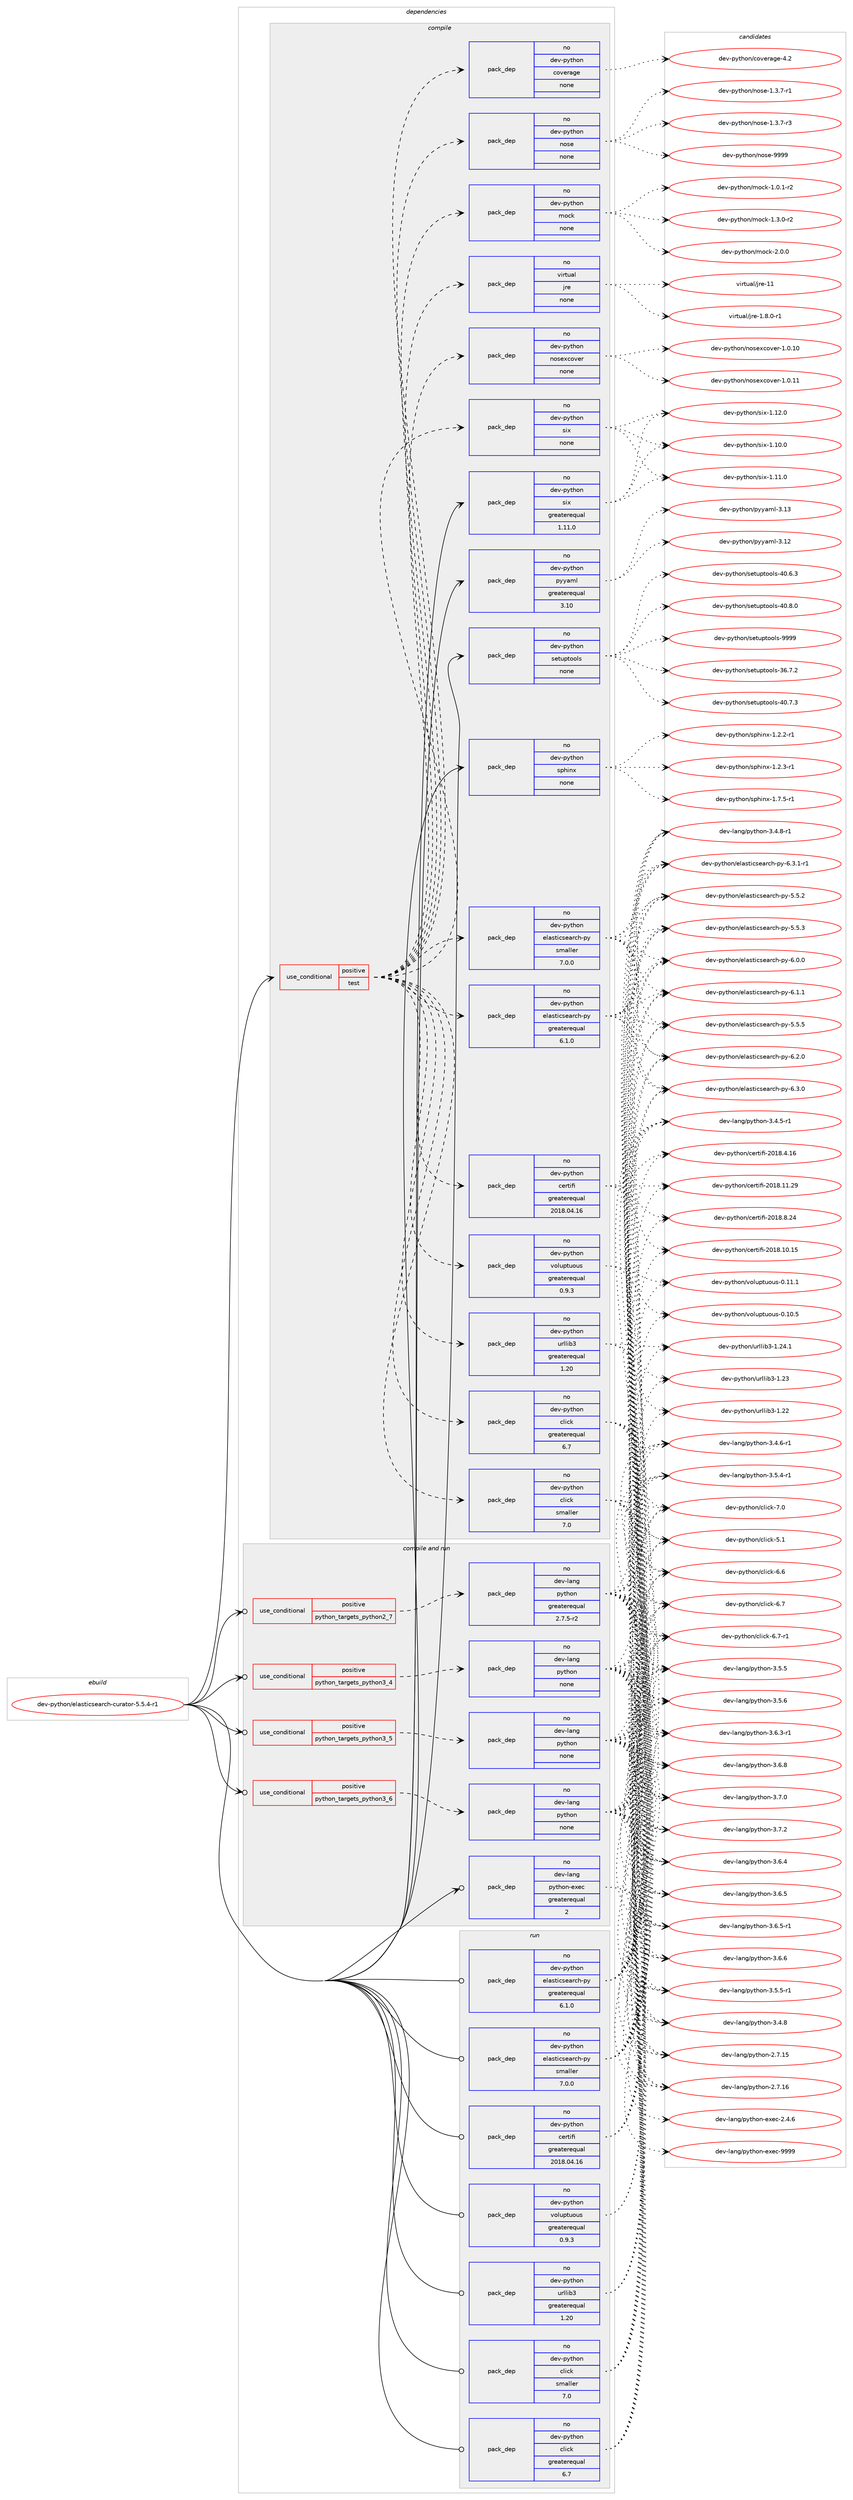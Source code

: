 digraph prolog {

# *************
# Graph options
# *************

newrank=true;
concentrate=true;
compound=true;
graph [rankdir=LR,fontname=Helvetica,fontsize=10,ranksep=1.5];#, ranksep=2.5, nodesep=0.2];
edge  [arrowhead=vee];
node  [fontname=Helvetica,fontsize=10];

# **********
# The ebuild
# **********

subgraph cluster_leftcol {
color=gray;
rank=same;
label=<<i>ebuild</i>>;
id [label="dev-python/elasticsearch-curator-5.5.4-r1", color=red, width=4, href="../dev-python/elasticsearch-curator-5.5.4-r1.svg"];
}

# ****************
# The dependencies
# ****************

subgraph cluster_midcol {
color=gray;
label=<<i>dependencies</i>>;
subgraph cluster_compile {
fillcolor="#eeeeee";
style=filled;
label=<<i>compile</i>>;
subgraph cond373800 {
dependency1407555 [label=<<TABLE BORDER="0" CELLBORDER="1" CELLSPACING="0" CELLPADDING="4"><TR><TD ROWSPAN="3" CELLPADDING="10">use_conditional</TD></TR><TR><TD>positive</TD></TR><TR><TD>test</TD></TR></TABLE>>, shape=none, color=red];
subgraph pack1010497 {
dependency1407556 [label=<<TABLE BORDER="0" CELLBORDER="1" CELLSPACING="0" CELLPADDING="4" WIDTH="220"><TR><TD ROWSPAN="6" CELLPADDING="30">pack_dep</TD></TR><TR><TD WIDTH="110">no</TD></TR><TR><TD>dev-python</TD></TR><TR><TD>elasticsearch-py</TD></TR><TR><TD>greaterequal</TD></TR><TR><TD>6.1.0</TD></TR></TABLE>>, shape=none, color=blue];
}
dependency1407555:e -> dependency1407556:w [weight=20,style="dashed",arrowhead="vee"];
subgraph pack1010498 {
dependency1407557 [label=<<TABLE BORDER="0" CELLBORDER="1" CELLSPACING="0" CELLPADDING="4" WIDTH="220"><TR><TD ROWSPAN="6" CELLPADDING="30">pack_dep</TD></TR><TR><TD WIDTH="110">no</TD></TR><TR><TD>dev-python</TD></TR><TR><TD>elasticsearch-py</TD></TR><TR><TD>smaller</TD></TR><TR><TD>7.0.0</TD></TR></TABLE>>, shape=none, color=blue];
}
dependency1407555:e -> dependency1407557:w [weight=20,style="dashed",arrowhead="vee"];
subgraph pack1010499 {
dependency1407558 [label=<<TABLE BORDER="0" CELLBORDER="1" CELLSPACING="0" CELLPADDING="4" WIDTH="220"><TR><TD ROWSPAN="6" CELLPADDING="30">pack_dep</TD></TR><TR><TD WIDTH="110">no</TD></TR><TR><TD>dev-python</TD></TR><TR><TD>click</TD></TR><TR><TD>greaterequal</TD></TR><TR><TD>6.7</TD></TR></TABLE>>, shape=none, color=blue];
}
dependency1407555:e -> dependency1407558:w [weight=20,style="dashed",arrowhead="vee"];
subgraph pack1010500 {
dependency1407559 [label=<<TABLE BORDER="0" CELLBORDER="1" CELLSPACING="0" CELLPADDING="4" WIDTH="220"><TR><TD ROWSPAN="6" CELLPADDING="30">pack_dep</TD></TR><TR><TD WIDTH="110">no</TD></TR><TR><TD>dev-python</TD></TR><TR><TD>click</TD></TR><TR><TD>smaller</TD></TR><TR><TD>7.0</TD></TR></TABLE>>, shape=none, color=blue];
}
dependency1407555:e -> dependency1407559:w [weight=20,style="dashed",arrowhead="vee"];
subgraph pack1010501 {
dependency1407560 [label=<<TABLE BORDER="0" CELLBORDER="1" CELLSPACING="0" CELLPADDING="4" WIDTH="220"><TR><TD ROWSPAN="6" CELLPADDING="30">pack_dep</TD></TR><TR><TD WIDTH="110">no</TD></TR><TR><TD>dev-python</TD></TR><TR><TD>certifi</TD></TR><TR><TD>greaterequal</TD></TR><TR><TD>2018.04.16</TD></TR></TABLE>>, shape=none, color=blue];
}
dependency1407555:e -> dependency1407560:w [weight=20,style="dashed",arrowhead="vee"];
subgraph pack1010502 {
dependency1407561 [label=<<TABLE BORDER="0" CELLBORDER="1" CELLSPACING="0" CELLPADDING="4" WIDTH="220"><TR><TD ROWSPAN="6" CELLPADDING="30">pack_dep</TD></TR><TR><TD WIDTH="110">no</TD></TR><TR><TD>dev-python</TD></TR><TR><TD>urllib3</TD></TR><TR><TD>greaterequal</TD></TR><TR><TD>1.20</TD></TR></TABLE>>, shape=none, color=blue];
}
dependency1407555:e -> dependency1407561:w [weight=20,style="dashed",arrowhead="vee"];
subgraph pack1010503 {
dependency1407562 [label=<<TABLE BORDER="0" CELLBORDER="1" CELLSPACING="0" CELLPADDING="4" WIDTH="220"><TR><TD ROWSPAN="6" CELLPADDING="30">pack_dep</TD></TR><TR><TD WIDTH="110">no</TD></TR><TR><TD>dev-python</TD></TR><TR><TD>voluptuous</TD></TR><TR><TD>greaterequal</TD></TR><TR><TD>0.9.3</TD></TR></TABLE>>, shape=none, color=blue];
}
dependency1407555:e -> dependency1407562:w [weight=20,style="dashed",arrowhead="vee"];
subgraph pack1010504 {
dependency1407563 [label=<<TABLE BORDER="0" CELLBORDER="1" CELLSPACING="0" CELLPADDING="4" WIDTH="220"><TR><TD ROWSPAN="6" CELLPADDING="30">pack_dep</TD></TR><TR><TD WIDTH="110">no</TD></TR><TR><TD>virtual</TD></TR><TR><TD>jre</TD></TR><TR><TD>none</TD></TR><TR><TD></TD></TR></TABLE>>, shape=none, color=blue];
}
dependency1407555:e -> dependency1407563:w [weight=20,style="dashed",arrowhead="vee"];
subgraph pack1010505 {
dependency1407564 [label=<<TABLE BORDER="0" CELLBORDER="1" CELLSPACING="0" CELLPADDING="4" WIDTH="220"><TR><TD ROWSPAN="6" CELLPADDING="30">pack_dep</TD></TR><TR><TD WIDTH="110">no</TD></TR><TR><TD>dev-python</TD></TR><TR><TD>mock</TD></TR><TR><TD>none</TD></TR><TR><TD></TD></TR></TABLE>>, shape=none, color=blue];
}
dependency1407555:e -> dependency1407564:w [weight=20,style="dashed",arrowhead="vee"];
subgraph pack1010506 {
dependency1407565 [label=<<TABLE BORDER="0" CELLBORDER="1" CELLSPACING="0" CELLPADDING="4" WIDTH="220"><TR><TD ROWSPAN="6" CELLPADDING="30">pack_dep</TD></TR><TR><TD WIDTH="110">no</TD></TR><TR><TD>dev-python</TD></TR><TR><TD>nose</TD></TR><TR><TD>none</TD></TR><TR><TD></TD></TR></TABLE>>, shape=none, color=blue];
}
dependency1407555:e -> dependency1407565:w [weight=20,style="dashed",arrowhead="vee"];
subgraph pack1010507 {
dependency1407566 [label=<<TABLE BORDER="0" CELLBORDER="1" CELLSPACING="0" CELLPADDING="4" WIDTH="220"><TR><TD ROWSPAN="6" CELLPADDING="30">pack_dep</TD></TR><TR><TD WIDTH="110">no</TD></TR><TR><TD>dev-python</TD></TR><TR><TD>coverage</TD></TR><TR><TD>none</TD></TR><TR><TD></TD></TR></TABLE>>, shape=none, color=blue];
}
dependency1407555:e -> dependency1407566:w [weight=20,style="dashed",arrowhead="vee"];
subgraph pack1010508 {
dependency1407567 [label=<<TABLE BORDER="0" CELLBORDER="1" CELLSPACING="0" CELLPADDING="4" WIDTH="220"><TR><TD ROWSPAN="6" CELLPADDING="30">pack_dep</TD></TR><TR><TD WIDTH="110">no</TD></TR><TR><TD>dev-python</TD></TR><TR><TD>nosexcover</TD></TR><TR><TD>none</TD></TR><TR><TD></TD></TR></TABLE>>, shape=none, color=blue];
}
dependency1407555:e -> dependency1407567:w [weight=20,style="dashed",arrowhead="vee"];
subgraph pack1010509 {
dependency1407568 [label=<<TABLE BORDER="0" CELLBORDER="1" CELLSPACING="0" CELLPADDING="4" WIDTH="220"><TR><TD ROWSPAN="6" CELLPADDING="30">pack_dep</TD></TR><TR><TD WIDTH="110">no</TD></TR><TR><TD>dev-python</TD></TR><TR><TD>six</TD></TR><TR><TD>none</TD></TR><TR><TD></TD></TR></TABLE>>, shape=none, color=blue];
}
dependency1407555:e -> dependency1407568:w [weight=20,style="dashed",arrowhead="vee"];
}
id:e -> dependency1407555:w [weight=20,style="solid",arrowhead="vee"];
subgraph pack1010510 {
dependency1407569 [label=<<TABLE BORDER="0" CELLBORDER="1" CELLSPACING="0" CELLPADDING="4" WIDTH="220"><TR><TD ROWSPAN="6" CELLPADDING="30">pack_dep</TD></TR><TR><TD WIDTH="110">no</TD></TR><TR><TD>dev-python</TD></TR><TR><TD>pyyaml</TD></TR><TR><TD>greaterequal</TD></TR><TR><TD>3.10</TD></TR></TABLE>>, shape=none, color=blue];
}
id:e -> dependency1407569:w [weight=20,style="solid",arrowhead="vee"];
subgraph pack1010511 {
dependency1407570 [label=<<TABLE BORDER="0" CELLBORDER="1" CELLSPACING="0" CELLPADDING="4" WIDTH="220"><TR><TD ROWSPAN="6" CELLPADDING="30">pack_dep</TD></TR><TR><TD WIDTH="110">no</TD></TR><TR><TD>dev-python</TD></TR><TR><TD>setuptools</TD></TR><TR><TD>none</TD></TR><TR><TD></TD></TR></TABLE>>, shape=none, color=blue];
}
id:e -> dependency1407570:w [weight=20,style="solid",arrowhead="vee"];
subgraph pack1010512 {
dependency1407571 [label=<<TABLE BORDER="0" CELLBORDER="1" CELLSPACING="0" CELLPADDING="4" WIDTH="220"><TR><TD ROWSPAN="6" CELLPADDING="30">pack_dep</TD></TR><TR><TD WIDTH="110">no</TD></TR><TR><TD>dev-python</TD></TR><TR><TD>six</TD></TR><TR><TD>greaterequal</TD></TR><TR><TD>1.11.0</TD></TR></TABLE>>, shape=none, color=blue];
}
id:e -> dependency1407571:w [weight=20,style="solid",arrowhead="vee"];
subgraph pack1010513 {
dependency1407572 [label=<<TABLE BORDER="0" CELLBORDER="1" CELLSPACING="0" CELLPADDING="4" WIDTH="220"><TR><TD ROWSPAN="6" CELLPADDING="30">pack_dep</TD></TR><TR><TD WIDTH="110">no</TD></TR><TR><TD>dev-python</TD></TR><TR><TD>sphinx</TD></TR><TR><TD>none</TD></TR><TR><TD></TD></TR></TABLE>>, shape=none, color=blue];
}
id:e -> dependency1407572:w [weight=20,style="solid",arrowhead="vee"];
}
subgraph cluster_compileandrun {
fillcolor="#eeeeee";
style=filled;
label=<<i>compile and run</i>>;
subgraph cond373801 {
dependency1407573 [label=<<TABLE BORDER="0" CELLBORDER="1" CELLSPACING="0" CELLPADDING="4"><TR><TD ROWSPAN="3" CELLPADDING="10">use_conditional</TD></TR><TR><TD>positive</TD></TR><TR><TD>python_targets_python2_7</TD></TR></TABLE>>, shape=none, color=red];
subgraph pack1010514 {
dependency1407574 [label=<<TABLE BORDER="0" CELLBORDER="1" CELLSPACING="0" CELLPADDING="4" WIDTH="220"><TR><TD ROWSPAN="6" CELLPADDING="30">pack_dep</TD></TR><TR><TD WIDTH="110">no</TD></TR><TR><TD>dev-lang</TD></TR><TR><TD>python</TD></TR><TR><TD>greaterequal</TD></TR><TR><TD>2.7.5-r2</TD></TR></TABLE>>, shape=none, color=blue];
}
dependency1407573:e -> dependency1407574:w [weight=20,style="dashed",arrowhead="vee"];
}
id:e -> dependency1407573:w [weight=20,style="solid",arrowhead="odotvee"];
subgraph cond373802 {
dependency1407575 [label=<<TABLE BORDER="0" CELLBORDER="1" CELLSPACING="0" CELLPADDING="4"><TR><TD ROWSPAN="3" CELLPADDING="10">use_conditional</TD></TR><TR><TD>positive</TD></TR><TR><TD>python_targets_python3_4</TD></TR></TABLE>>, shape=none, color=red];
subgraph pack1010515 {
dependency1407576 [label=<<TABLE BORDER="0" CELLBORDER="1" CELLSPACING="0" CELLPADDING="4" WIDTH="220"><TR><TD ROWSPAN="6" CELLPADDING="30">pack_dep</TD></TR><TR><TD WIDTH="110">no</TD></TR><TR><TD>dev-lang</TD></TR><TR><TD>python</TD></TR><TR><TD>none</TD></TR><TR><TD></TD></TR></TABLE>>, shape=none, color=blue];
}
dependency1407575:e -> dependency1407576:w [weight=20,style="dashed",arrowhead="vee"];
}
id:e -> dependency1407575:w [weight=20,style="solid",arrowhead="odotvee"];
subgraph cond373803 {
dependency1407577 [label=<<TABLE BORDER="0" CELLBORDER="1" CELLSPACING="0" CELLPADDING="4"><TR><TD ROWSPAN="3" CELLPADDING="10">use_conditional</TD></TR><TR><TD>positive</TD></TR><TR><TD>python_targets_python3_5</TD></TR></TABLE>>, shape=none, color=red];
subgraph pack1010516 {
dependency1407578 [label=<<TABLE BORDER="0" CELLBORDER="1" CELLSPACING="0" CELLPADDING="4" WIDTH="220"><TR><TD ROWSPAN="6" CELLPADDING="30">pack_dep</TD></TR><TR><TD WIDTH="110">no</TD></TR><TR><TD>dev-lang</TD></TR><TR><TD>python</TD></TR><TR><TD>none</TD></TR><TR><TD></TD></TR></TABLE>>, shape=none, color=blue];
}
dependency1407577:e -> dependency1407578:w [weight=20,style="dashed",arrowhead="vee"];
}
id:e -> dependency1407577:w [weight=20,style="solid",arrowhead="odotvee"];
subgraph cond373804 {
dependency1407579 [label=<<TABLE BORDER="0" CELLBORDER="1" CELLSPACING="0" CELLPADDING="4"><TR><TD ROWSPAN="3" CELLPADDING="10">use_conditional</TD></TR><TR><TD>positive</TD></TR><TR><TD>python_targets_python3_6</TD></TR></TABLE>>, shape=none, color=red];
subgraph pack1010517 {
dependency1407580 [label=<<TABLE BORDER="0" CELLBORDER="1" CELLSPACING="0" CELLPADDING="4" WIDTH="220"><TR><TD ROWSPAN="6" CELLPADDING="30">pack_dep</TD></TR><TR><TD WIDTH="110">no</TD></TR><TR><TD>dev-lang</TD></TR><TR><TD>python</TD></TR><TR><TD>none</TD></TR><TR><TD></TD></TR></TABLE>>, shape=none, color=blue];
}
dependency1407579:e -> dependency1407580:w [weight=20,style="dashed",arrowhead="vee"];
}
id:e -> dependency1407579:w [weight=20,style="solid",arrowhead="odotvee"];
subgraph pack1010518 {
dependency1407581 [label=<<TABLE BORDER="0" CELLBORDER="1" CELLSPACING="0" CELLPADDING="4" WIDTH="220"><TR><TD ROWSPAN="6" CELLPADDING="30">pack_dep</TD></TR><TR><TD WIDTH="110">no</TD></TR><TR><TD>dev-lang</TD></TR><TR><TD>python-exec</TD></TR><TR><TD>greaterequal</TD></TR><TR><TD>2</TD></TR></TABLE>>, shape=none, color=blue];
}
id:e -> dependency1407581:w [weight=20,style="solid",arrowhead="odotvee"];
}
subgraph cluster_run {
fillcolor="#eeeeee";
style=filled;
label=<<i>run</i>>;
subgraph pack1010519 {
dependency1407582 [label=<<TABLE BORDER="0" CELLBORDER="1" CELLSPACING="0" CELLPADDING="4" WIDTH="220"><TR><TD ROWSPAN="6" CELLPADDING="30">pack_dep</TD></TR><TR><TD WIDTH="110">no</TD></TR><TR><TD>dev-python</TD></TR><TR><TD>certifi</TD></TR><TR><TD>greaterequal</TD></TR><TR><TD>2018.04.16</TD></TR></TABLE>>, shape=none, color=blue];
}
id:e -> dependency1407582:w [weight=20,style="solid",arrowhead="odot"];
subgraph pack1010520 {
dependency1407583 [label=<<TABLE BORDER="0" CELLBORDER="1" CELLSPACING="0" CELLPADDING="4" WIDTH="220"><TR><TD ROWSPAN="6" CELLPADDING="30">pack_dep</TD></TR><TR><TD WIDTH="110">no</TD></TR><TR><TD>dev-python</TD></TR><TR><TD>click</TD></TR><TR><TD>greaterequal</TD></TR><TR><TD>6.7</TD></TR></TABLE>>, shape=none, color=blue];
}
id:e -> dependency1407583:w [weight=20,style="solid",arrowhead="odot"];
subgraph pack1010521 {
dependency1407584 [label=<<TABLE BORDER="0" CELLBORDER="1" CELLSPACING="0" CELLPADDING="4" WIDTH="220"><TR><TD ROWSPAN="6" CELLPADDING="30">pack_dep</TD></TR><TR><TD WIDTH="110">no</TD></TR><TR><TD>dev-python</TD></TR><TR><TD>click</TD></TR><TR><TD>smaller</TD></TR><TR><TD>7.0</TD></TR></TABLE>>, shape=none, color=blue];
}
id:e -> dependency1407584:w [weight=20,style="solid",arrowhead="odot"];
subgraph pack1010522 {
dependency1407585 [label=<<TABLE BORDER="0" CELLBORDER="1" CELLSPACING="0" CELLPADDING="4" WIDTH="220"><TR><TD ROWSPAN="6" CELLPADDING="30">pack_dep</TD></TR><TR><TD WIDTH="110">no</TD></TR><TR><TD>dev-python</TD></TR><TR><TD>elasticsearch-py</TD></TR><TR><TD>greaterequal</TD></TR><TR><TD>6.1.0</TD></TR></TABLE>>, shape=none, color=blue];
}
id:e -> dependency1407585:w [weight=20,style="solid",arrowhead="odot"];
subgraph pack1010523 {
dependency1407586 [label=<<TABLE BORDER="0" CELLBORDER="1" CELLSPACING="0" CELLPADDING="4" WIDTH="220"><TR><TD ROWSPAN="6" CELLPADDING="30">pack_dep</TD></TR><TR><TD WIDTH="110">no</TD></TR><TR><TD>dev-python</TD></TR><TR><TD>elasticsearch-py</TD></TR><TR><TD>smaller</TD></TR><TR><TD>7.0.0</TD></TR></TABLE>>, shape=none, color=blue];
}
id:e -> dependency1407586:w [weight=20,style="solid",arrowhead="odot"];
subgraph pack1010524 {
dependency1407587 [label=<<TABLE BORDER="0" CELLBORDER="1" CELLSPACING="0" CELLPADDING="4" WIDTH="220"><TR><TD ROWSPAN="6" CELLPADDING="30">pack_dep</TD></TR><TR><TD WIDTH="110">no</TD></TR><TR><TD>dev-python</TD></TR><TR><TD>urllib3</TD></TR><TR><TD>greaterequal</TD></TR><TR><TD>1.20</TD></TR></TABLE>>, shape=none, color=blue];
}
id:e -> dependency1407587:w [weight=20,style="solid",arrowhead="odot"];
subgraph pack1010525 {
dependency1407588 [label=<<TABLE BORDER="0" CELLBORDER="1" CELLSPACING="0" CELLPADDING="4" WIDTH="220"><TR><TD ROWSPAN="6" CELLPADDING="30">pack_dep</TD></TR><TR><TD WIDTH="110">no</TD></TR><TR><TD>dev-python</TD></TR><TR><TD>voluptuous</TD></TR><TR><TD>greaterequal</TD></TR><TR><TD>0.9.3</TD></TR></TABLE>>, shape=none, color=blue];
}
id:e -> dependency1407588:w [weight=20,style="solid",arrowhead="odot"];
}
}

# **************
# The candidates
# **************

subgraph cluster_choices {
rank=same;
color=gray;
label=<<i>candidates</i>>;

subgraph choice1010497 {
color=black;
nodesep=1;
choice10010111845112121116104111110471011089711511610599115101971149910445112121455346534650 [label="dev-python/elasticsearch-py-5.5.2", color=red, width=4,href="../dev-python/elasticsearch-py-5.5.2.svg"];
choice10010111845112121116104111110471011089711511610599115101971149910445112121455346534651 [label="dev-python/elasticsearch-py-5.5.3", color=red, width=4,href="../dev-python/elasticsearch-py-5.5.3.svg"];
choice10010111845112121116104111110471011089711511610599115101971149910445112121455346534653 [label="dev-python/elasticsearch-py-5.5.5", color=red, width=4,href="../dev-python/elasticsearch-py-5.5.5.svg"];
choice10010111845112121116104111110471011089711511610599115101971149910445112121455446484648 [label="dev-python/elasticsearch-py-6.0.0", color=red, width=4,href="../dev-python/elasticsearch-py-6.0.0.svg"];
choice10010111845112121116104111110471011089711511610599115101971149910445112121455446494649 [label="dev-python/elasticsearch-py-6.1.1", color=red, width=4,href="../dev-python/elasticsearch-py-6.1.1.svg"];
choice10010111845112121116104111110471011089711511610599115101971149910445112121455446504648 [label="dev-python/elasticsearch-py-6.2.0", color=red, width=4,href="../dev-python/elasticsearch-py-6.2.0.svg"];
choice10010111845112121116104111110471011089711511610599115101971149910445112121455446514648 [label="dev-python/elasticsearch-py-6.3.0", color=red, width=4,href="../dev-python/elasticsearch-py-6.3.0.svg"];
choice100101118451121211161041111104710110897115116105991151019711499104451121214554465146494511449 [label="dev-python/elasticsearch-py-6.3.1-r1", color=red, width=4,href="../dev-python/elasticsearch-py-6.3.1-r1.svg"];
dependency1407556:e -> choice10010111845112121116104111110471011089711511610599115101971149910445112121455346534650:w [style=dotted,weight="100"];
dependency1407556:e -> choice10010111845112121116104111110471011089711511610599115101971149910445112121455346534651:w [style=dotted,weight="100"];
dependency1407556:e -> choice10010111845112121116104111110471011089711511610599115101971149910445112121455346534653:w [style=dotted,weight="100"];
dependency1407556:e -> choice10010111845112121116104111110471011089711511610599115101971149910445112121455446484648:w [style=dotted,weight="100"];
dependency1407556:e -> choice10010111845112121116104111110471011089711511610599115101971149910445112121455446494649:w [style=dotted,weight="100"];
dependency1407556:e -> choice10010111845112121116104111110471011089711511610599115101971149910445112121455446504648:w [style=dotted,weight="100"];
dependency1407556:e -> choice10010111845112121116104111110471011089711511610599115101971149910445112121455446514648:w [style=dotted,weight="100"];
dependency1407556:e -> choice100101118451121211161041111104710110897115116105991151019711499104451121214554465146494511449:w [style=dotted,weight="100"];
}
subgraph choice1010498 {
color=black;
nodesep=1;
choice10010111845112121116104111110471011089711511610599115101971149910445112121455346534650 [label="dev-python/elasticsearch-py-5.5.2", color=red, width=4,href="../dev-python/elasticsearch-py-5.5.2.svg"];
choice10010111845112121116104111110471011089711511610599115101971149910445112121455346534651 [label="dev-python/elasticsearch-py-5.5.3", color=red, width=4,href="../dev-python/elasticsearch-py-5.5.3.svg"];
choice10010111845112121116104111110471011089711511610599115101971149910445112121455346534653 [label="dev-python/elasticsearch-py-5.5.5", color=red, width=4,href="../dev-python/elasticsearch-py-5.5.5.svg"];
choice10010111845112121116104111110471011089711511610599115101971149910445112121455446484648 [label="dev-python/elasticsearch-py-6.0.0", color=red, width=4,href="../dev-python/elasticsearch-py-6.0.0.svg"];
choice10010111845112121116104111110471011089711511610599115101971149910445112121455446494649 [label="dev-python/elasticsearch-py-6.1.1", color=red, width=4,href="../dev-python/elasticsearch-py-6.1.1.svg"];
choice10010111845112121116104111110471011089711511610599115101971149910445112121455446504648 [label="dev-python/elasticsearch-py-6.2.0", color=red, width=4,href="../dev-python/elasticsearch-py-6.2.0.svg"];
choice10010111845112121116104111110471011089711511610599115101971149910445112121455446514648 [label="dev-python/elasticsearch-py-6.3.0", color=red, width=4,href="../dev-python/elasticsearch-py-6.3.0.svg"];
choice100101118451121211161041111104710110897115116105991151019711499104451121214554465146494511449 [label="dev-python/elasticsearch-py-6.3.1-r1", color=red, width=4,href="../dev-python/elasticsearch-py-6.3.1-r1.svg"];
dependency1407557:e -> choice10010111845112121116104111110471011089711511610599115101971149910445112121455346534650:w [style=dotted,weight="100"];
dependency1407557:e -> choice10010111845112121116104111110471011089711511610599115101971149910445112121455346534651:w [style=dotted,weight="100"];
dependency1407557:e -> choice10010111845112121116104111110471011089711511610599115101971149910445112121455346534653:w [style=dotted,weight="100"];
dependency1407557:e -> choice10010111845112121116104111110471011089711511610599115101971149910445112121455446484648:w [style=dotted,weight="100"];
dependency1407557:e -> choice10010111845112121116104111110471011089711511610599115101971149910445112121455446494649:w [style=dotted,weight="100"];
dependency1407557:e -> choice10010111845112121116104111110471011089711511610599115101971149910445112121455446504648:w [style=dotted,weight="100"];
dependency1407557:e -> choice10010111845112121116104111110471011089711511610599115101971149910445112121455446514648:w [style=dotted,weight="100"];
dependency1407557:e -> choice100101118451121211161041111104710110897115116105991151019711499104451121214554465146494511449:w [style=dotted,weight="100"];
}
subgraph choice1010499 {
color=black;
nodesep=1;
choice1001011184511212111610411111047991081059910745534649 [label="dev-python/click-5.1", color=red, width=4,href="../dev-python/click-5.1.svg"];
choice1001011184511212111610411111047991081059910745544654 [label="dev-python/click-6.6", color=red, width=4,href="../dev-python/click-6.6.svg"];
choice1001011184511212111610411111047991081059910745544655 [label="dev-python/click-6.7", color=red, width=4,href="../dev-python/click-6.7.svg"];
choice10010111845112121116104111110479910810599107455446554511449 [label="dev-python/click-6.7-r1", color=red, width=4,href="../dev-python/click-6.7-r1.svg"];
choice1001011184511212111610411111047991081059910745554648 [label="dev-python/click-7.0", color=red, width=4,href="../dev-python/click-7.0.svg"];
dependency1407558:e -> choice1001011184511212111610411111047991081059910745534649:w [style=dotted,weight="100"];
dependency1407558:e -> choice1001011184511212111610411111047991081059910745544654:w [style=dotted,weight="100"];
dependency1407558:e -> choice1001011184511212111610411111047991081059910745544655:w [style=dotted,weight="100"];
dependency1407558:e -> choice10010111845112121116104111110479910810599107455446554511449:w [style=dotted,weight="100"];
dependency1407558:e -> choice1001011184511212111610411111047991081059910745554648:w [style=dotted,weight="100"];
}
subgraph choice1010500 {
color=black;
nodesep=1;
choice1001011184511212111610411111047991081059910745534649 [label="dev-python/click-5.1", color=red, width=4,href="../dev-python/click-5.1.svg"];
choice1001011184511212111610411111047991081059910745544654 [label="dev-python/click-6.6", color=red, width=4,href="../dev-python/click-6.6.svg"];
choice1001011184511212111610411111047991081059910745544655 [label="dev-python/click-6.7", color=red, width=4,href="../dev-python/click-6.7.svg"];
choice10010111845112121116104111110479910810599107455446554511449 [label="dev-python/click-6.7-r1", color=red, width=4,href="../dev-python/click-6.7-r1.svg"];
choice1001011184511212111610411111047991081059910745554648 [label="dev-python/click-7.0", color=red, width=4,href="../dev-python/click-7.0.svg"];
dependency1407559:e -> choice1001011184511212111610411111047991081059910745534649:w [style=dotted,weight="100"];
dependency1407559:e -> choice1001011184511212111610411111047991081059910745544654:w [style=dotted,weight="100"];
dependency1407559:e -> choice1001011184511212111610411111047991081059910745544655:w [style=dotted,weight="100"];
dependency1407559:e -> choice10010111845112121116104111110479910810599107455446554511449:w [style=dotted,weight="100"];
dependency1407559:e -> choice1001011184511212111610411111047991081059910745554648:w [style=dotted,weight="100"];
}
subgraph choice1010501 {
color=black;
nodesep=1;
choice1001011184511212111610411111047991011141161051021054550484956464948464953 [label="dev-python/certifi-2018.10.15", color=red, width=4,href="../dev-python/certifi-2018.10.15.svg"];
choice1001011184511212111610411111047991011141161051021054550484956464949465057 [label="dev-python/certifi-2018.11.29", color=red, width=4,href="../dev-python/certifi-2018.11.29.svg"];
choice10010111845112121116104111110479910111411610510210545504849564652464954 [label="dev-python/certifi-2018.4.16", color=red, width=4,href="../dev-python/certifi-2018.4.16.svg"];
choice10010111845112121116104111110479910111411610510210545504849564656465052 [label="dev-python/certifi-2018.8.24", color=red, width=4,href="../dev-python/certifi-2018.8.24.svg"];
dependency1407560:e -> choice1001011184511212111610411111047991011141161051021054550484956464948464953:w [style=dotted,weight="100"];
dependency1407560:e -> choice1001011184511212111610411111047991011141161051021054550484956464949465057:w [style=dotted,weight="100"];
dependency1407560:e -> choice10010111845112121116104111110479910111411610510210545504849564652464954:w [style=dotted,weight="100"];
dependency1407560:e -> choice10010111845112121116104111110479910111411610510210545504849564656465052:w [style=dotted,weight="100"];
}
subgraph choice1010502 {
color=black;
nodesep=1;
choice100101118451121211161041111104711711410810810598514549465050 [label="dev-python/urllib3-1.22", color=red, width=4,href="../dev-python/urllib3-1.22.svg"];
choice100101118451121211161041111104711711410810810598514549465051 [label="dev-python/urllib3-1.23", color=red, width=4,href="../dev-python/urllib3-1.23.svg"];
choice1001011184511212111610411111047117114108108105985145494650524649 [label="dev-python/urllib3-1.24.1", color=red, width=4,href="../dev-python/urllib3-1.24.1.svg"];
dependency1407561:e -> choice100101118451121211161041111104711711410810810598514549465050:w [style=dotted,weight="100"];
dependency1407561:e -> choice100101118451121211161041111104711711410810810598514549465051:w [style=dotted,weight="100"];
dependency1407561:e -> choice1001011184511212111610411111047117114108108105985145494650524649:w [style=dotted,weight="100"];
}
subgraph choice1010503 {
color=black;
nodesep=1;
choice100101118451121211161041111104711811110811711211611711111711545484649484653 [label="dev-python/voluptuous-0.10.5", color=red, width=4,href="../dev-python/voluptuous-0.10.5.svg"];
choice100101118451121211161041111104711811110811711211611711111711545484649494649 [label="dev-python/voluptuous-0.11.1", color=red, width=4,href="../dev-python/voluptuous-0.11.1.svg"];
dependency1407562:e -> choice100101118451121211161041111104711811110811711211611711111711545484649484653:w [style=dotted,weight="100"];
dependency1407562:e -> choice100101118451121211161041111104711811110811711211611711111711545484649494649:w [style=dotted,weight="100"];
}
subgraph choice1010504 {
color=black;
nodesep=1;
choice11810511411611797108471061141014549465646484511449 [label="virtual/jre-1.8.0-r1", color=red, width=4,href="../virtual/jre-1.8.0-r1.svg"];
choice1181051141161179710847106114101454949 [label="virtual/jre-11", color=red, width=4,href="../virtual/jre-11.svg"];
dependency1407563:e -> choice11810511411611797108471061141014549465646484511449:w [style=dotted,weight="100"];
dependency1407563:e -> choice1181051141161179710847106114101454949:w [style=dotted,weight="100"];
}
subgraph choice1010505 {
color=black;
nodesep=1;
choice1001011184511212111610411111047109111991074549464846494511450 [label="dev-python/mock-1.0.1-r2", color=red, width=4,href="../dev-python/mock-1.0.1-r2.svg"];
choice1001011184511212111610411111047109111991074549465146484511450 [label="dev-python/mock-1.3.0-r2", color=red, width=4,href="../dev-python/mock-1.3.0-r2.svg"];
choice100101118451121211161041111104710911199107455046484648 [label="dev-python/mock-2.0.0", color=red, width=4,href="../dev-python/mock-2.0.0.svg"];
dependency1407564:e -> choice1001011184511212111610411111047109111991074549464846494511450:w [style=dotted,weight="100"];
dependency1407564:e -> choice1001011184511212111610411111047109111991074549465146484511450:w [style=dotted,weight="100"];
dependency1407564:e -> choice100101118451121211161041111104710911199107455046484648:w [style=dotted,weight="100"];
}
subgraph choice1010506 {
color=black;
nodesep=1;
choice10010111845112121116104111110471101111151014549465146554511449 [label="dev-python/nose-1.3.7-r1", color=red, width=4,href="../dev-python/nose-1.3.7-r1.svg"];
choice10010111845112121116104111110471101111151014549465146554511451 [label="dev-python/nose-1.3.7-r3", color=red, width=4,href="../dev-python/nose-1.3.7-r3.svg"];
choice10010111845112121116104111110471101111151014557575757 [label="dev-python/nose-9999", color=red, width=4,href="../dev-python/nose-9999.svg"];
dependency1407565:e -> choice10010111845112121116104111110471101111151014549465146554511449:w [style=dotted,weight="100"];
dependency1407565:e -> choice10010111845112121116104111110471101111151014549465146554511451:w [style=dotted,weight="100"];
dependency1407565:e -> choice10010111845112121116104111110471101111151014557575757:w [style=dotted,weight="100"];
}
subgraph choice1010507 {
color=black;
nodesep=1;
choice1001011184511212111610411111047991111181011149710310145524650 [label="dev-python/coverage-4.2", color=red, width=4,href="../dev-python/coverage-4.2.svg"];
dependency1407566:e -> choice1001011184511212111610411111047991111181011149710310145524650:w [style=dotted,weight="100"];
}
subgraph choice1010508 {
color=black;
nodesep=1;
choice10010111845112121116104111110471101111151011209911111810111445494648464948 [label="dev-python/nosexcover-1.0.10", color=red, width=4,href="../dev-python/nosexcover-1.0.10.svg"];
choice10010111845112121116104111110471101111151011209911111810111445494648464949 [label="dev-python/nosexcover-1.0.11", color=red, width=4,href="../dev-python/nosexcover-1.0.11.svg"];
dependency1407567:e -> choice10010111845112121116104111110471101111151011209911111810111445494648464948:w [style=dotted,weight="100"];
dependency1407567:e -> choice10010111845112121116104111110471101111151011209911111810111445494648464949:w [style=dotted,weight="100"];
}
subgraph choice1010509 {
color=black;
nodesep=1;
choice100101118451121211161041111104711510512045494649484648 [label="dev-python/six-1.10.0", color=red, width=4,href="../dev-python/six-1.10.0.svg"];
choice100101118451121211161041111104711510512045494649494648 [label="dev-python/six-1.11.0", color=red, width=4,href="../dev-python/six-1.11.0.svg"];
choice100101118451121211161041111104711510512045494649504648 [label="dev-python/six-1.12.0", color=red, width=4,href="../dev-python/six-1.12.0.svg"];
dependency1407568:e -> choice100101118451121211161041111104711510512045494649484648:w [style=dotted,weight="100"];
dependency1407568:e -> choice100101118451121211161041111104711510512045494649494648:w [style=dotted,weight="100"];
dependency1407568:e -> choice100101118451121211161041111104711510512045494649504648:w [style=dotted,weight="100"];
}
subgraph choice1010510 {
color=black;
nodesep=1;
choice1001011184511212111610411111047112121121971091084551464950 [label="dev-python/pyyaml-3.12", color=red, width=4,href="../dev-python/pyyaml-3.12.svg"];
choice1001011184511212111610411111047112121121971091084551464951 [label="dev-python/pyyaml-3.13", color=red, width=4,href="../dev-python/pyyaml-3.13.svg"];
dependency1407569:e -> choice1001011184511212111610411111047112121121971091084551464950:w [style=dotted,weight="100"];
dependency1407569:e -> choice1001011184511212111610411111047112121121971091084551464951:w [style=dotted,weight="100"];
}
subgraph choice1010511 {
color=black;
nodesep=1;
choice100101118451121211161041111104711510111611711211611111110811545515446554650 [label="dev-python/setuptools-36.7.2", color=red, width=4,href="../dev-python/setuptools-36.7.2.svg"];
choice100101118451121211161041111104711510111611711211611111110811545524846544651 [label="dev-python/setuptools-40.6.3", color=red, width=4,href="../dev-python/setuptools-40.6.3.svg"];
choice100101118451121211161041111104711510111611711211611111110811545524846554651 [label="dev-python/setuptools-40.7.3", color=red, width=4,href="../dev-python/setuptools-40.7.3.svg"];
choice100101118451121211161041111104711510111611711211611111110811545524846564648 [label="dev-python/setuptools-40.8.0", color=red, width=4,href="../dev-python/setuptools-40.8.0.svg"];
choice10010111845112121116104111110471151011161171121161111111081154557575757 [label="dev-python/setuptools-9999", color=red, width=4,href="../dev-python/setuptools-9999.svg"];
dependency1407570:e -> choice100101118451121211161041111104711510111611711211611111110811545515446554650:w [style=dotted,weight="100"];
dependency1407570:e -> choice100101118451121211161041111104711510111611711211611111110811545524846544651:w [style=dotted,weight="100"];
dependency1407570:e -> choice100101118451121211161041111104711510111611711211611111110811545524846554651:w [style=dotted,weight="100"];
dependency1407570:e -> choice100101118451121211161041111104711510111611711211611111110811545524846564648:w [style=dotted,weight="100"];
dependency1407570:e -> choice10010111845112121116104111110471151011161171121161111111081154557575757:w [style=dotted,weight="100"];
}
subgraph choice1010512 {
color=black;
nodesep=1;
choice100101118451121211161041111104711510512045494649484648 [label="dev-python/six-1.10.0", color=red, width=4,href="../dev-python/six-1.10.0.svg"];
choice100101118451121211161041111104711510512045494649494648 [label="dev-python/six-1.11.0", color=red, width=4,href="../dev-python/six-1.11.0.svg"];
choice100101118451121211161041111104711510512045494649504648 [label="dev-python/six-1.12.0", color=red, width=4,href="../dev-python/six-1.12.0.svg"];
dependency1407571:e -> choice100101118451121211161041111104711510512045494649484648:w [style=dotted,weight="100"];
dependency1407571:e -> choice100101118451121211161041111104711510512045494649494648:w [style=dotted,weight="100"];
dependency1407571:e -> choice100101118451121211161041111104711510512045494649504648:w [style=dotted,weight="100"];
}
subgraph choice1010513 {
color=black;
nodesep=1;
choice10010111845112121116104111110471151121041051101204549465046504511449 [label="dev-python/sphinx-1.2.2-r1", color=red, width=4,href="../dev-python/sphinx-1.2.2-r1.svg"];
choice10010111845112121116104111110471151121041051101204549465046514511449 [label="dev-python/sphinx-1.2.3-r1", color=red, width=4,href="../dev-python/sphinx-1.2.3-r1.svg"];
choice10010111845112121116104111110471151121041051101204549465546534511449 [label="dev-python/sphinx-1.7.5-r1", color=red, width=4,href="../dev-python/sphinx-1.7.5-r1.svg"];
dependency1407572:e -> choice10010111845112121116104111110471151121041051101204549465046504511449:w [style=dotted,weight="100"];
dependency1407572:e -> choice10010111845112121116104111110471151121041051101204549465046514511449:w [style=dotted,weight="100"];
dependency1407572:e -> choice10010111845112121116104111110471151121041051101204549465546534511449:w [style=dotted,weight="100"];
}
subgraph choice1010514 {
color=black;
nodesep=1;
choice10010111845108971101034711212111610411111045504655464953 [label="dev-lang/python-2.7.15", color=red, width=4,href="../dev-lang/python-2.7.15.svg"];
choice10010111845108971101034711212111610411111045504655464954 [label="dev-lang/python-2.7.16", color=red, width=4,href="../dev-lang/python-2.7.16.svg"];
choice1001011184510897110103471121211161041111104551465246534511449 [label="dev-lang/python-3.4.5-r1", color=red, width=4,href="../dev-lang/python-3.4.5-r1.svg"];
choice1001011184510897110103471121211161041111104551465246544511449 [label="dev-lang/python-3.4.6-r1", color=red, width=4,href="../dev-lang/python-3.4.6-r1.svg"];
choice100101118451089711010347112121116104111110455146524656 [label="dev-lang/python-3.4.8", color=red, width=4,href="../dev-lang/python-3.4.8.svg"];
choice1001011184510897110103471121211161041111104551465246564511449 [label="dev-lang/python-3.4.8-r1", color=red, width=4,href="../dev-lang/python-3.4.8-r1.svg"];
choice1001011184510897110103471121211161041111104551465346524511449 [label="dev-lang/python-3.5.4-r1", color=red, width=4,href="../dev-lang/python-3.5.4-r1.svg"];
choice100101118451089711010347112121116104111110455146534653 [label="dev-lang/python-3.5.5", color=red, width=4,href="../dev-lang/python-3.5.5.svg"];
choice1001011184510897110103471121211161041111104551465346534511449 [label="dev-lang/python-3.5.5-r1", color=red, width=4,href="../dev-lang/python-3.5.5-r1.svg"];
choice100101118451089711010347112121116104111110455146534654 [label="dev-lang/python-3.5.6", color=red, width=4,href="../dev-lang/python-3.5.6.svg"];
choice1001011184510897110103471121211161041111104551465446514511449 [label="dev-lang/python-3.6.3-r1", color=red, width=4,href="../dev-lang/python-3.6.3-r1.svg"];
choice100101118451089711010347112121116104111110455146544652 [label="dev-lang/python-3.6.4", color=red, width=4,href="../dev-lang/python-3.6.4.svg"];
choice100101118451089711010347112121116104111110455146544653 [label="dev-lang/python-3.6.5", color=red, width=4,href="../dev-lang/python-3.6.5.svg"];
choice1001011184510897110103471121211161041111104551465446534511449 [label="dev-lang/python-3.6.5-r1", color=red, width=4,href="../dev-lang/python-3.6.5-r1.svg"];
choice100101118451089711010347112121116104111110455146544654 [label="dev-lang/python-3.6.6", color=red, width=4,href="../dev-lang/python-3.6.6.svg"];
choice100101118451089711010347112121116104111110455146544656 [label="dev-lang/python-3.6.8", color=red, width=4,href="../dev-lang/python-3.6.8.svg"];
choice100101118451089711010347112121116104111110455146554648 [label="dev-lang/python-3.7.0", color=red, width=4,href="../dev-lang/python-3.7.0.svg"];
choice100101118451089711010347112121116104111110455146554650 [label="dev-lang/python-3.7.2", color=red, width=4,href="../dev-lang/python-3.7.2.svg"];
dependency1407574:e -> choice10010111845108971101034711212111610411111045504655464953:w [style=dotted,weight="100"];
dependency1407574:e -> choice10010111845108971101034711212111610411111045504655464954:w [style=dotted,weight="100"];
dependency1407574:e -> choice1001011184510897110103471121211161041111104551465246534511449:w [style=dotted,weight="100"];
dependency1407574:e -> choice1001011184510897110103471121211161041111104551465246544511449:w [style=dotted,weight="100"];
dependency1407574:e -> choice100101118451089711010347112121116104111110455146524656:w [style=dotted,weight="100"];
dependency1407574:e -> choice1001011184510897110103471121211161041111104551465246564511449:w [style=dotted,weight="100"];
dependency1407574:e -> choice1001011184510897110103471121211161041111104551465346524511449:w [style=dotted,weight="100"];
dependency1407574:e -> choice100101118451089711010347112121116104111110455146534653:w [style=dotted,weight="100"];
dependency1407574:e -> choice1001011184510897110103471121211161041111104551465346534511449:w [style=dotted,weight="100"];
dependency1407574:e -> choice100101118451089711010347112121116104111110455146534654:w [style=dotted,weight="100"];
dependency1407574:e -> choice1001011184510897110103471121211161041111104551465446514511449:w [style=dotted,weight="100"];
dependency1407574:e -> choice100101118451089711010347112121116104111110455146544652:w [style=dotted,weight="100"];
dependency1407574:e -> choice100101118451089711010347112121116104111110455146544653:w [style=dotted,weight="100"];
dependency1407574:e -> choice1001011184510897110103471121211161041111104551465446534511449:w [style=dotted,weight="100"];
dependency1407574:e -> choice100101118451089711010347112121116104111110455146544654:w [style=dotted,weight="100"];
dependency1407574:e -> choice100101118451089711010347112121116104111110455146544656:w [style=dotted,weight="100"];
dependency1407574:e -> choice100101118451089711010347112121116104111110455146554648:w [style=dotted,weight="100"];
dependency1407574:e -> choice100101118451089711010347112121116104111110455146554650:w [style=dotted,weight="100"];
}
subgraph choice1010515 {
color=black;
nodesep=1;
choice10010111845108971101034711212111610411111045504655464953 [label="dev-lang/python-2.7.15", color=red, width=4,href="../dev-lang/python-2.7.15.svg"];
choice10010111845108971101034711212111610411111045504655464954 [label="dev-lang/python-2.7.16", color=red, width=4,href="../dev-lang/python-2.7.16.svg"];
choice1001011184510897110103471121211161041111104551465246534511449 [label="dev-lang/python-3.4.5-r1", color=red, width=4,href="../dev-lang/python-3.4.5-r1.svg"];
choice1001011184510897110103471121211161041111104551465246544511449 [label="dev-lang/python-3.4.6-r1", color=red, width=4,href="../dev-lang/python-3.4.6-r1.svg"];
choice100101118451089711010347112121116104111110455146524656 [label="dev-lang/python-3.4.8", color=red, width=4,href="../dev-lang/python-3.4.8.svg"];
choice1001011184510897110103471121211161041111104551465246564511449 [label="dev-lang/python-3.4.8-r1", color=red, width=4,href="../dev-lang/python-3.4.8-r1.svg"];
choice1001011184510897110103471121211161041111104551465346524511449 [label="dev-lang/python-3.5.4-r1", color=red, width=4,href="../dev-lang/python-3.5.4-r1.svg"];
choice100101118451089711010347112121116104111110455146534653 [label="dev-lang/python-3.5.5", color=red, width=4,href="../dev-lang/python-3.5.5.svg"];
choice1001011184510897110103471121211161041111104551465346534511449 [label="dev-lang/python-3.5.5-r1", color=red, width=4,href="../dev-lang/python-3.5.5-r1.svg"];
choice100101118451089711010347112121116104111110455146534654 [label="dev-lang/python-3.5.6", color=red, width=4,href="../dev-lang/python-3.5.6.svg"];
choice1001011184510897110103471121211161041111104551465446514511449 [label="dev-lang/python-3.6.3-r1", color=red, width=4,href="../dev-lang/python-3.6.3-r1.svg"];
choice100101118451089711010347112121116104111110455146544652 [label="dev-lang/python-3.6.4", color=red, width=4,href="../dev-lang/python-3.6.4.svg"];
choice100101118451089711010347112121116104111110455146544653 [label="dev-lang/python-3.6.5", color=red, width=4,href="../dev-lang/python-3.6.5.svg"];
choice1001011184510897110103471121211161041111104551465446534511449 [label="dev-lang/python-3.6.5-r1", color=red, width=4,href="../dev-lang/python-3.6.5-r1.svg"];
choice100101118451089711010347112121116104111110455146544654 [label="dev-lang/python-3.6.6", color=red, width=4,href="../dev-lang/python-3.6.6.svg"];
choice100101118451089711010347112121116104111110455146544656 [label="dev-lang/python-3.6.8", color=red, width=4,href="../dev-lang/python-3.6.8.svg"];
choice100101118451089711010347112121116104111110455146554648 [label="dev-lang/python-3.7.0", color=red, width=4,href="../dev-lang/python-3.7.0.svg"];
choice100101118451089711010347112121116104111110455146554650 [label="dev-lang/python-3.7.2", color=red, width=4,href="../dev-lang/python-3.7.2.svg"];
dependency1407576:e -> choice10010111845108971101034711212111610411111045504655464953:w [style=dotted,weight="100"];
dependency1407576:e -> choice10010111845108971101034711212111610411111045504655464954:w [style=dotted,weight="100"];
dependency1407576:e -> choice1001011184510897110103471121211161041111104551465246534511449:w [style=dotted,weight="100"];
dependency1407576:e -> choice1001011184510897110103471121211161041111104551465246544511449:w [style=dotted,weight="100"];
dependency1407576:e -> choice100101118451089711010347112121116104111110455146524656:w [style=dotted,weight="100"];
dependency1407576:e -> choice1001011184510897110103471121211161041111104551465246564511449:w [style=dotted,weight="100"];
dependency1407576:e -> choice1001011184510897110103471121211161041111104551465346524511449:w [style=dotted,weight="100"];
dependency1407576:e -> choice100101118451089711010347112121116104111110455146534653:w [style=dotted,weight="100"];
dependency1407576:e -> choice1001011184510897110103471121211161041111104551465346534511449:w [style=dotted,weight="100"];
dependency1407576:e -> choice100101118451089711010347112121116104111110455146534654:w [style=dotted,weight="100"];
dependency1407576:e -> choice1001011184510897110103471121211161041111104551465446514511449:w [style=dotted,weight="100"];
dependency1407576:e -> choice100101118451089711010347112121116104111110455146544652:w [style=dotted,weight="100"];
dependency1407576:e -> choice100101118451089711010347112121116104111110455146544653:w [style=dotted,weight="100"];
dependency1407576:e -> choice1001011184510897110103471121211161041111104551465446534511449:w [style=dotted,weight="100"];
dependency1407576:e -> choice100101118451089711010347112121116104111110455146544654:w [style=dotted,weight="100"];
dependency1407576:e -> choice100101118451089711010347112121116104111110455146544656:w [style=dotted,weight="100"];
dependency1407576:e -> choice100101118451089711010347112121116104111110455146554648:w [style=dotted,weight="100"];
dependency1407576:e -> choice100101118451089711010347112121116104111110455146554650:w [style=dotted,weight="100"];
}
subgraph choice1010516 {
color=black;
nodesep=1;
choice10010111845108971101034711212111610411111045504655464953 [label="dev-lang/python-2.7.15", color=red, width=4,href="../dev-lang/python-2.7.15.svg"];
choice10010111845108971101034711212111610411111045504655464954 [label="dev-lang/python-2.7.16", color=red, width=4,href="../dev-lang/python-2.7.16.svg"];
choice1001011184510897110103471121211161041111104551465246534511449 [label="dev-lang/python-3.4.5-r1", color=red, width=4,href="../dev-lang/python-3.4.5-r1.svg"];
choice1001011184510897110103471121211161041111104551465246544511449 [label="dev-lang/python-3.4.6-r1", color=red, width=4,href="../dev-lang/python-3.4.6-r1.svg"];
choice100101118451089711010347112121116104111110455146524656 [label="dev-lang/python-3.4.8", color=red, width=4,href="../dev-lang/python-3.4.8.svg"];
choice1001011184510897110103471121211161041111104551465246564511449 [label="dev-lang/python-3.4.8-r1", color=red, width=4,href="../dev-lang/python-3.4.8-r1.svg"];
choice1001011184510897110103471121211161041111104551465346524511449 [label="dev-lang/python-3.5.4-r1", color=red, width=4,href="../dev-lang/python-3.5.4-r1.svg"];
choice100101118451089711010347112121116104111110455146534653 [label="dev-lang/python-3.5.5", color=red, width=4,href="../dev-lang/python-3.5.5.svg"];
choice1001011184510897110103471121211161041111104551465346534511449 [label="dev-lang/python-3.5.5-r1", color=red, width=4,href="../dev-lang/python-3.5.5-r1.svg"];
choice100101118451089711010347112121116104111110455146534654 [label="dev-lang/python-3.5.6", color=red, width=4,href="../dev-lang/python-3.5.6.svg"];
choice1001011184510897110103471121211161041111104551465446514511449 [label="dev-lang/python-3.6.3-r1", color=red, width=4,href="../dev-lang/python-3.6.3-r1.svg"];
choice100101118451089711010347112121116104111110455146544652 [label="dev-lang/python-3.6.4", color=red, width=4,href="../dev-lang/python-3.6.4.svg"];
choice100101118451089711010347112121116104111110455146544653 [label="dev-lang/python-3.6.5", color=red, width=4,href="../dev-lang/python-3.6.5.svg"];
choice1001011184510897110103471121211161041111104551465446534511449 [label="dev-lang/python-3.6.5-r1", color=red, width=4,href="../dev-lang/python-3.6.5-r1.svg"];
choice100101118451089711010347112121116104111110455146544654 [label="dev-lang/python-3.6.6", color=red, width=4,href="../dev-lang/python-3.6.6.svg"];
choice100101118451089711010347112121116104111110455146544656 [label="dev-lang/python-3.6.8", color=red, width=4,href="../dev-lang/python-3.6.8.svg"];
choice100101118451089711010347112121116104111110455146554648 [label="dev-lang/python-3.7.0", color=red, width=4,href="../dev-lang/python-3.7.0.svg"];
choice100101118451089711010347112121116104111110455146554650 [label="dev-lang/python-3.7.2", color=red, width=4,href="../dev-lang/python-3.7.2.svg"];
dependency1407578:e -> choice10010111845108971101034711212111610411111045504655464953:w [style=dotted,weight="100"];
dependency1407578:e -> choice10010111845108971101034711212111610411111045504655464954:w [style=dotted,weight="100"];
dependency1407578:e -> choice1001011184510897110103471121211161041111104551465246534511449:w [style=dotted,weight="100"];
dependency1407578:e -> choice1001011184510897110103471121211161041111104551465246544511449:w [style=dotted,weight="100"];
dependency1407578:e -> choice100101118451089711010347112121116104111110455146524656:w [style=dotted,weight="100"];
dependency1407578:e -> choice1001011184510897110103471121211161041111104551465246564511449:w [style=dotted,weight="100"];
dependency1407578:e -> choice1001011184510897110103471121211161041111104551465346524511449:w [style=dotted,weight="100"];
dependency1407578:e -> choice100101118451089711010347112121116104111110455146534653:w [style=dotted,weight="100"];
dependency1407578:e -> choice1001011184510897110103471121211161041111104551465346534511449:w [style=dotted,weight="100"];
dependency1407578:e -> choice100101118451089711010347112121116104111110455146534654:w [style=dotted,weight="100"];
dependency1407578:e -> choice1001011184510897110103471121211161041111104551465446514511449:w [style=dotted,weight="100"];
dependency1407578:e -> choice100101118451089711010347112121116104111110455146544652:w [style=dotted,weight="100"];
dependency1407578:e -> choice100101118451089711010347112121116104111110455146544653:w [style=dotted,weight="100"];
dependency1407578:e -> choice1001011184510897110103471121211161041111104551465446534511449:w [style=dotted,weight="100"];
dependency1407578:e -> choice100101118451089711010347112121116104111110455146544654:w [style=dotted,weight="100"];
dependency1407578:e -> choice100101118451089711010347112121116104111110455146544656:w [style=dotted,weight="100"];
dependency1407578:e -> choice100101118451089711010347112121116104111110455146554648:w [style=dotted,weight="100"];
dependency1407578:e -> choice100101118451089711010347112121116104111110455146554650:w [style=dotted,weight="100"];
}
subgraph choice1010517 {
color=black;
nodesep=1;
choice10010111845108971101034711212111610411111045504655464953 [label="dev-lang/python-2.7.15", color=red, width=4,href="../dev-lang/python-2.7.15.svg"];
choice10010111845108971101034711212111610411111045504655464954 [label="dev-lang/python-2.7.16", color=red, width=4,href="../dev-lang/python-2.7.16.svg"];
choice1001011184510897110103471121211161041111104551465246534511449 [label="dev-lang/python-3.4.5-r1", color=red, width=4,href="../dev-lang/python-3.4.5-r1.svg"];
choice1001011184510897110103471121211161041111104551465246544511449 [label="dev-lang/python-3.4.6-r1", color=red, width=4,href="../dev-lang/python-3.4.6-r1.svg"];
choice100101118451089711010347112121116104111110455146524656 [label="dev-lang/python-3.4.8", color=red, width=4,href="../dev-lang/python-3.4.8.svg"];
choice1001011184510897110103471121211161041111104551465246564511449 [label="dev-lang/python-3.4.8-r1", color=red, width=4,href="../dev-lang/python-3.4.8-r1.svg"];
choice1001011184510897110103471121211161041111104551465346524511449 [label="dev-lang/python-3.5.4-r1", color=red, width=4,href="../dev-lang/python-3.5.4-r1.svg"];
choice100101118451089711010347112121116104111110455146534653 [label="dev-lang/python-3.5.5", color=red, width=4,href="../dev-lang/python-3.5.5.svg"];
choice1001011184510897110103471121211161041111104551465346534511449 [label="dev-lang/python-3.5.5-r1", color=red, width=4,href="../dev-lang/python-3.5.5-r1.svg"];
choice100101118451089711010347112121116104111110455146534654 [label="dev-lang/python-3.5.6", color=red, width=4,href="../dev-lang/python-3.5.6.svg"];
choice1001011184510897110103471121211161041111104551465446514511449 [label="dev-lang/python-3.6.3-r1", color=red, width=4,href="../dev-lang/python-3.6.3-r1.svg"];
choice100101118451089711010347112121116104111110455146544652 [label="dev-lang/python-3.6.4", color=red, width=4,href="../dev-lang/python-3.6.4.svg"];
choice100101118451089711010347112121116104111110455146544653 [label="dev-lang/python-3.6.5", color=red, width=4,href="../dev-lang/python-3.6.5.svg"];
choice1001011184510897110103471121211161041111104551465446534511449 [label="dev-lang/python-3.6.5-r1", color=red, width=4,href="../dev-lang/python-3.6.5-r1.svg"];
choice100101118451089711010347112121116104111110455146544654 [label="dev-lang/python-3.6.6", color=red, width=4,href="../dev-lang/python-3.6.6.svg"];
choice100101118451089711010347112121116104111110455146544656 [label="dev-lang/python-3.6.8", color=red, width=4,href="../dev-lang/python-3.6.8.svg"];
choice100101118451089711010347112121116104111110455146554648 [label="dev-lang/python-3.7.0", color=red, width=4,href="../dev-lang/python-3.7.0.svg"];
choice100101118451089711010347112121116104111110455146554650 [label="dev-lang/python-3.7.2", color=red, width=4,href="../dev-lang/python-3.7.2.svg"];
dependency1407580:e -> choice10010111845108971101034711212111610411111045504655464953:w [style=dotted,weight="100"];
dependency1407580:e -> choice10010111845108971101034711212111610411111045504655464954:w [style=dotted,weight="100"];
dependency1407580:e -> choice1001011184510897110103471121211161041111104551465246534511449:w [style=dotted,weight="100"];
dependency1407580:e -> choice1001011184510897110103471121211161041111104551465246544511449:w [style=dotted,weight="100"];
dependency1407580:e -> choice100101118451089711010347112121116104111110455146524656:w [style=dotted,weight="100"];
dependency1407580:e -> choice1001011184510897110103471121211161041111104551465246564511449:w [style=dotted,weight="100"];
dependency1407580:e -> choice1001011184510897110103471121211161041111104551465346524511449:w [style=dotted,weight="100"];
dependency1407580:e -> choice100101118451089711010347112121116104111110455146534653:w [style=dotted,weight="100"];
dependency1407580:e -> choice1001011184510897110103471121211161041111104551465346534511449:w [style=dotted,weight="100"];
dependency1407580:e -> choice100101118451089711010347112121116104111110455146534654:w [style=dotted,weight="100"];
dependency1407580:e -> choice1001011184510897110103471121211161041111104551465446514511449:w [style=dotted,weight="100"];
dependency1407580:e -> choice100101118451089711010347112121116104111110455146544652:w [style=dotted,weight="100"];
dependency1407580:e -> choice100101118451089711010347112121116104111110455146544653:w [style=dotted,weight="100"];
dependency1407580:e -> choice1001011184510897110103471121211161041111104551465446534511449:w [style=dotted,weight="100"];
dependency1407580:e -> choice100101118451089711010347112121116104111110455146544654:w [style=dotted,weight="100"];
dependency1407580:e -> choice100101118451089711010347112121116104111110455146544656:w [style=dotted,weight="100"];
dependency1407580:e -> choice100101118451089711010347112121116104111110455146554648:w [style=dotted,weight="100"];
dependency1407580:e -> choice100101118451089711010347112121116104111110455146554650:w [style=dotted,weight="100"];
}
subgraph choice1010518 {
color=black;
nodesep=1;
choice1001011184510897110103471121211161041111104510112010199455046524654 [label="dev-lang/python-exec-2.4.6", color=red, width=4,href="../dev-lang/python-exec-2.4.6.svg"];
choice10010111845108971101034711212111610411111045101120101994557575757 [label="dev-lang/python-exec-9999", color=red, width=4,href="../dev-lang/python-exec-9999.svg"];
dependency1407581:e -> choice1001011184510897110103471121211161041111104510112010199455046524654:w [style=dotted,weight="100"];
dependency1407581:e -> choice10010111845108971101034711212111610411111045101120101994557575757:w [style=dotted,weight="100"];
}
subgraph choice1010519 {
color=black;
nodesep=1;
choice1001011184511212111610411111047991011141161051021054550484956464948464953 [label="dev-python/certifi-2018.10.15", color=red, width=4,href="../dev-python/certifi-2018.10.15.svg"];
choice1001011184511212111610411111047991011141161051021054550484956464949465057 [label="dev-python/certifi-2018.11.29", color=red, width=4,href="../dev-python/certifi-2018.11.29.svg"];
choice10010111845112121116104111110479910111411610510210545504849564652464954 [label="dev-python/certifi-2018.4.16", color=red, width=4,href="../dev-python/certifi-2018.4.16.svg"];
choice10010111845112121116104111110479910111411610510210545504849564656465052 [label="dev-python/certifi-2018.8.24", color=red, width=4,href="../dev-python/certifi-2018.8.24.svg"];
dependency1407582:e -> choice1001011184511212111610411111047991011141161051021054550484956464948464953:w [style=dotted,weight="100"];
dependency1407582:e -> choice1001011184511212111610411111047991011141161051021054550484956464949465057:w [style=dotted,weight="100"];
dependency1407582:e -> choice10010111845112121116104111110479910111411610510210545504849564652464954:w [style=dotted,weight="100"];
dependency1407582:e -> choice10010111845112121116104111110479910111411610510210545504849564656465052:w [style=dotted,weight="100"];
}
subgraph choice1010520 {
color=black;
nodesep=1;
choice1001011184511212111610411111047991081059910745534649 [label="dev-python/click-5.1", color=red, width=4,href="../dev-python/click-5.1.svg"];
choice1001011184511212111610411111047991081059910745544654 [label="dev-python/click-6.6", color=red, width=4,href="../dev-python/click-6.6.svg"];
choice1001011184511212111610411111047991081059910745544655 [label="dev-python/click-6.7", color=red, width=4,href="../dev-python/click-6.7.svg"];
choice10010111845112121116104111110479910810599107455446554511449 [label="dev-python/click-6.7-r1", color=red, width=4,href="../dev-python/click-6.7-r1.svg"];
choice1001011184511212111610411111047991081059910745554648 [label="dev-python/click-7.0", color=red, width=4,href="../dev-python/click-7.0.svg"];
dependency1407583:e -> choice1001011184511212111610411111047991081059910745534649:w [style=dotted,weight="100"];
dependency1407583:e -> choice1001011184511212111610411111047991081059910745544654:w [style=dotted,weight="100"];
dependency1407583:e -> choice1001011184511212111610411111047991081059910745544655:w [style=dotted,weight="100"];
dependency1407583:e -> choice10010111845112121116104111110479910810599107455446554511449:w [style=dotted,weight="100"];
dependency1407583:e -> choice1001011184511212111610411111047991081059910745554648:w [style=dotted,weight="100"];
}
subgraph choice1010521 {
color=black;
nodesep=1;
choice1001011184511212111610411111047991081059910745534649 [label="dev-python/click-5.1", color=red, width=4,href="../dev-python/click-5.1.svg"];
choice1001011184511212111610411111047991081059910745544654 [label="dev-python/click-6.6", color=red, width=4,href="../dev-python/click-6.6.svg"];
choice1001011184511212111610411111047991081059910745544655 [label="dev-python/click-6.7", color=red, width=4,href="../dev-python/click-6.7.svg"];
choice10010111845112121116104111110479910810599107455446554511449 [label="dev-python/click-6.7-r1", color=red, width=4,href="../dev-python/click-6.7-r1.svg"];
choice1001011184511212111610411111047991081059910745554648 [label="dev-python/click-7.0", color=red, width=4,href="../dev-python/click-7.0.svg"];
dependency1407584:e -> choice1001011184511212111610411111047991081059910745534649:w [style=dotted,weight="100"];
dependency1407584:e -> choice1001011184511212111610411111047991081059910745544654:w [style=dotted,weight="100"];
dependency1407584:e -> choice1001011184511212111610411111047991081059910745544655:w [style=dotted,weight="100"];
dependency1407584:e -> choice10010111845112121116104111110479910810599107455446554511449:w [style=dotted,weight="100"];
dependency1407584:e -> choice1001011184511212111610411111047991081059910745554648:w [style=dotted,weight="100"];
}
subgraph choice1010522 {
color=black;
nodesep=1;
choice10010111845112121116104111110471011089711511610599115101971149910445112121455346534650 [label="dev-python/elasticsearch-py-5.5.2", color=red, width=4,href="../dev-python/elasticsearch-py-5.5.2.svg"];
choice10010111845112121116104111110471011089711511610599115101971149910445112121455346534651 [label="dev-python/elasticsearch-py-5.5.3", color=red, width=4,href="../dev-python/elasticsearch-py-5.5.3.svg"];
choice10010111845112121116104111110471011089711511610599115101971149910445112121455346534653 [label="dev-python/elasticsearch-py-5.5.5", color=red, width=4,href="../dev-python/elasticsearch-py-5.5.5.svg"];
choice10010111845112121116104111110471011089711511610599115101971149910445112121455446484648 [label="dev-python/elasticsearch-py-6.0.0", color=red, width=4,href="../dev-python/elasticsearch-py-6.0.0.svg"];
choice10010111845112121116104111110471011089711511610599115101971149910445112121455446494649 [label="dev-python/elasticsearch-py-6.1.1", color=red, width=4,href="../dev-python/elasticsearch-py-6.1.1.svg"];
choice10010111845112121116104111110471011089711511610599115101971149910445112121455446504648 [label="dev-python/elasticsearch-py-6.2.0", color=red, width=4,href="../dev-python/elasticsearch-py-6.2.0.svg"];
choice10010111845112121116104111110471011089711511610599115101971149910445112121455446514648 [label="dev-python/elasticsearch-py-6.3.0", color=red, width=4,href="../dev-python/elasticsearch-py-6.3.0.svg"];
choice100101118451121211161041111104710110897115116105991151019711499104451121214554465146494511449 [label="dev-python/elasticsearch-py-6.3.1-r1", color=red, width=4,href="../dev-python/elasticsearch-py-6.3.1-r1.svg"];
dependency1407585:e -> choice10010111845112121116104111110471011089711511610599115101971149910445112121455346534650:w [style=dotted,weight="100"];
dependency1407585:e -> choice10010111845112121116104111110471011089711511610599115101971149910445112121455346534651:w [style=dotted,weight="100"];
dependency1407585:e -> choice10010111845112121116104111110471011089711511610599115101971149910445112121455346534653:w [style=dotted,weight="100"];
dependency1407585:e -> choice10010111845112121116104111110471011089711511610599115101971149910445112121455446484648:w [style=dotted,weight="100"];
dependency1407585:e -> choice10010111845112121116104111110471011089711511610599115101971149910445112121455446494649:w [style=dotted,weight="100"];
dependency1407585:e -> choice10010111845112121116104111110471011089711511610599115101971149910445112121455446504648:w [style=dotted,weight="100"];
dependency1407585:e -> choice10010111845112121116104111110471011089711511610599115101971149910445112121455446514648:w [style=dotted,weight="100"];
dependency1407585:e -> choice100101118451121211161041111104710110897115116105991151019711499104451121214554465146494511449:w [style=dotted,weight="100"];
}
subgraph choice1010523 {
color=black;
nodesep=1;
choice10010111845112121116104111110471011089711511610599115101971149910445112121455346534650 [label="dev-python/elasticsearch-py-5.5.2", color=red, width=4,href="../dev-python/elasticsearch-py-5.5.2.svg"];
choice10010111845112121116104111110471011089711511610599115101971149910445112121455346534651 [label="dev-python/elasticsearch-py-5.5.3", color=red, width=4,href="../dev-python/elasticsearch-py-5.5.3.svg"];
choice10010111845112121116104111110471011089711511610599115101971149910445112121455346534653 [label="dev-python/elasticsearch-py-5.5.5", color=red, width=4,href="../dev-python/elasticsearch-py-5.5.5.svg"];
choice10010111845112121116104111110471011089711511610599115101971149910445112121455446484648 [label="dev-python/elasticsearch-py-6.0.0", color=red, width=4,href="../dev-python/elasticsearch-py-6.0.0.svg"];
choice10010111845112121116104111110471011089711511610599115101971149910445112121455446494649 [label="dev-python/elasticsearch-py-6.1.1", color=red, width=4,href="../dev-python/elasticsearch-py-6.1.1.svg"];
choice10010111845112121116104111110471011089711511610599115101971149910445112121455446504648 [label="dev-python/elasticsearch-py-6.2.0", color=red, width=4,href="../dev-python/elasticsearch-py-6.2.0.svg"];
choice10010111845112121116104111110471011089711511610599115101971149910445112121455446514648 [label="dev-python/elasticsearch-py-6.3.0", color=red, width=4,href="../dev-python/elasticsearch-py-6.3.0.svg"];
choice100101118451121211161041111104710110897115116105991151019711499104451121214554465146494511449 [label="dev-python/elasticsearch-py-6.3.1-r1", color=red, width=4,href="../dev-python/elasticsearch-py-6.3.1-r1.svg"];
dependency1407586:e -> choice10010111845112121116104111110471011089711511610599115101971149910445112121455346534650:w [style=dotted,weight="100"];
dependency1407586:e -> choice10010111845112121116104111110471011089711511610599115101971149910445112121455346534651:w [style=dotted,weight="100"];
dependency1407586:e -> choice10010111845112121116104111110471011089711511610599115101971149910445112121455346534653:w [style=dotted,weight="100"];
dependency1407586:e -> choice10010111845112121116104111110471011089711511610599115101971149910445112121455446484648:w [style=dotted,weight="100"];
dependency1407586:e -> choice10010111845112121116104111110471011089711511610599115101971149910445112121455446494649:w [style=dotted,weight="100"];
dependency1407586:e -> choice10010111845112121116104111110471011089711511610599115101971149910445112121455446504648:w [style=dotted,weight="100"];
dependency1407586:e -> choice10010111845112121116104111110471011089711511610599115101971149910445112121455446514648:w [style=dotted,weight="100"];
dependency1407586:e -> choice100101118451121211161041111104710110897115116105991151019711499104451121214554465146494511449:w [style=dotted,weight="100"];
}
subgraph choice1010524 {
color=black;
nodesep=1;
choice100101118451121211161041111104711711410810810598514549465050 [label="dev-python/urllib3-1.22", color=red, width=4,href="../dev-python/urllib3-1.22.svg"];
choice100101118451121211161041111104711711410810810598514549465051 [label="dev-python/urllib3-1.23", color=red, width=4,href="../dev-python/urllib3-1.23.svg"];
choice1001011184511212111610411111047117114108108105985145494650524649 [label="dev-python/urllib3-1.24.1", color=red, width=4,href="../dev-python/urllib3-1.24.1.svg"];
dependency1407587:e -> choice100101118451121211161041111104711711410810810598514549465050:w [style=dotted,weight="100"];
dependency1407587:e -> choice100101118451121211161041111104711711410810810598514549465051:w [style=dotted,weight="100"];
dependency1407587:e -> choice1001011184511212111610411111047117114108108105985145494650524649:w [style=dotted,weight="100"];
}
subgraph choice1010525 {
color=black;
nodesep=1;
choice100101118451121211161041111104711811110811711211611711111711545484649484653 [label="dev-python/voluptuous-0.10.5", color=red, width=4,href="../dev-python/voluptuous-0.10.5.svg"];
choice100101118451121211161041111104711811110811711211611711111711545484649494649 [label="dev-python/voluptuous-0.11.1", color=red, width=4,href="../dev-python/voluptuous-0.11.1.svg"];
dependency1407588:e -> choice100101118451121211161041111104711811110811711211611711111711545484649484653:w [style=dotted,weight="100"];
dependency1407588:e -> choice100101118451121211161041111104711811110811711211611711111711545484649494649:w [style=dotted,weight="100"];
}
}

}
